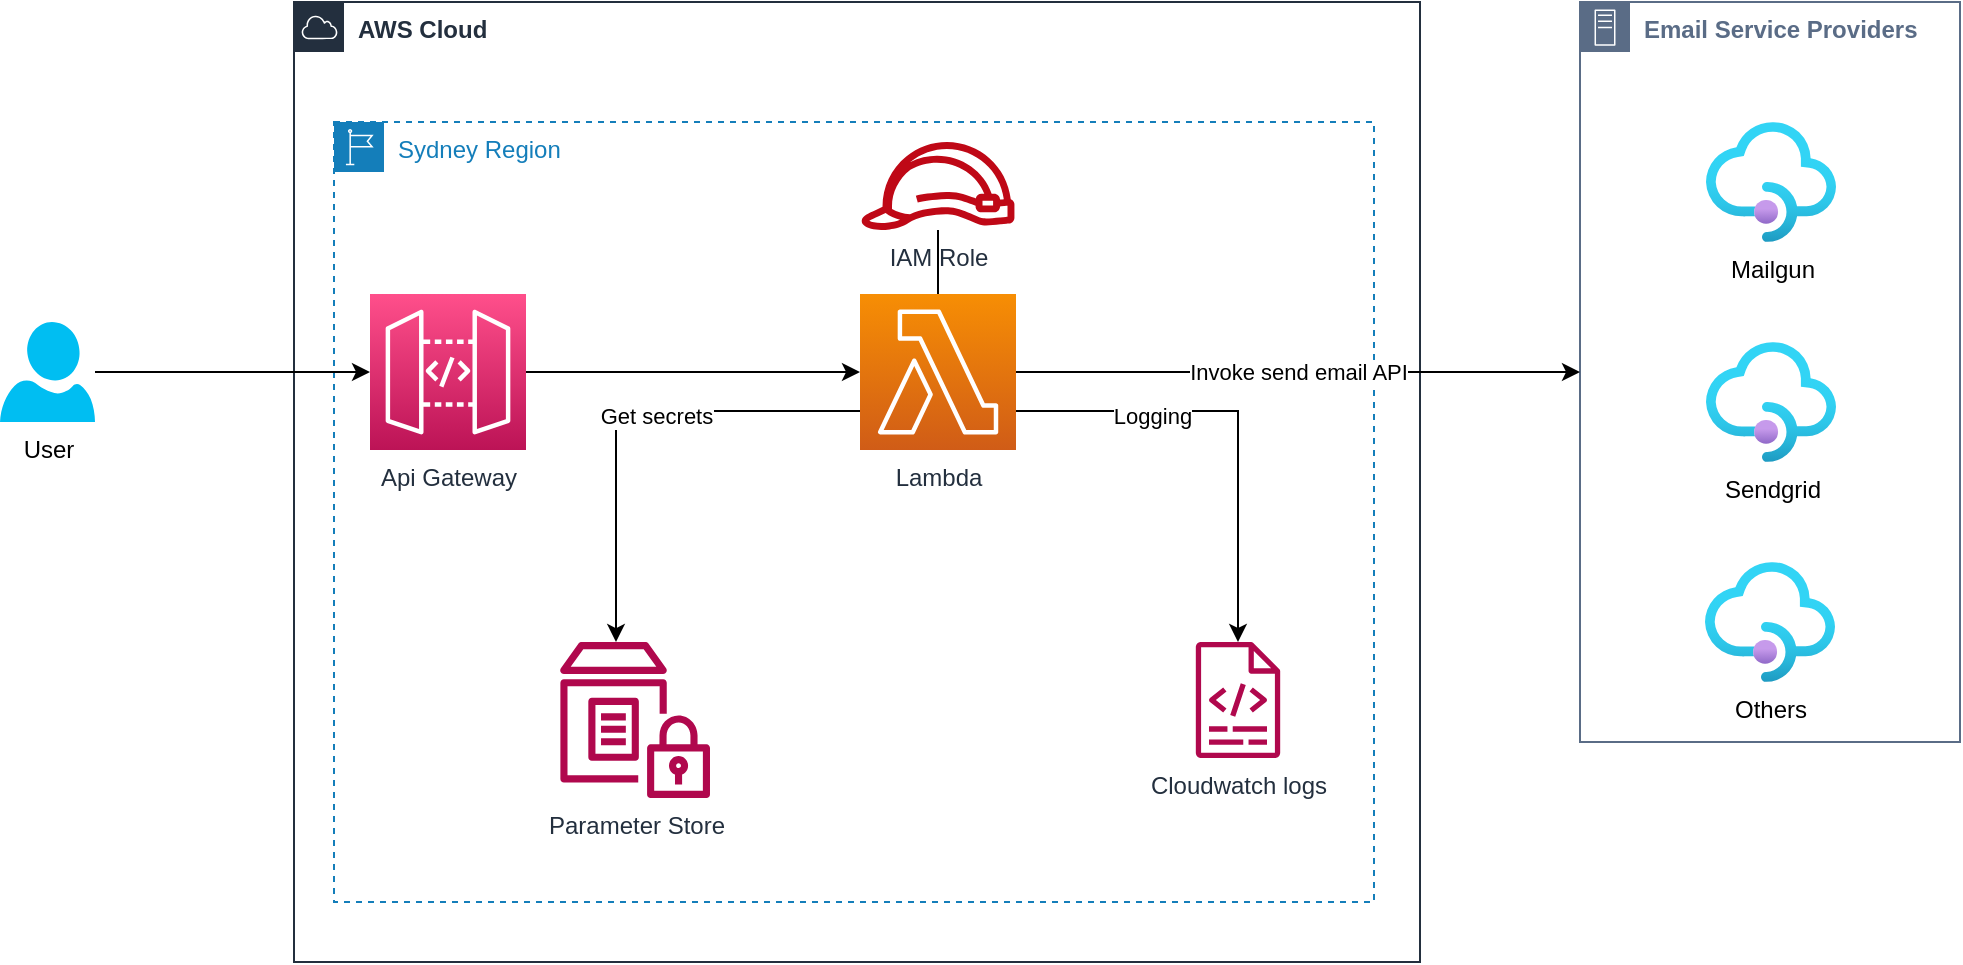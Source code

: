 <mxfile version="17.1.5" type="device"><diagram id="AVMGjWLtBFetPvpHqHuD" name="Page-1"><mxGraphModel dx="782" dy="436" grid="1" gridSize="10" guides="1" tooltips="1" connect="1" arrows="1" fold="1" page="1" pageScale="1" pageWidth="850" pageHeight="1100" math="0" shadow="0"><root><mxCell id="0"/><mxCell id="1" parent="0"/><mxCell id="2EcZjcuJ8gzLtRmz8nSB-1" value="&lt;b&gt;AWS Cloud&lt;/b&gt;" style="points=[[0,0],[0.25,0],[0.5,0],[0.75,0],[1,0],[1,0.25],[1,0.5],[1,0.75],[1,1],[0.75,1],[0.5,1],[0.25,1],[0,1],[0,0.75],[0,0.5],[0,0.25]];outlineConnect=0;gradientColor=none;html=1;whiteSpace=wrap;fontSize=12;fontStyle=0;container=1;pointerEvents=0;collapsible=0;recursiveResize=0;shape=mxgraph.aws4.group;grIcon=mxgraph.aws4.group_aws_cloud;strokeColor=#232F3E;fillColor=none;verticalAlign=top;align=left;spacingLeft=30;fontColor=#232F3E;dashed=0;" parent="1" vertex="1"><mxGeometry x="187" y="60" width="563" height="480" as="geometry"/></mxCell><mxCell id="2EcZjcuJ8gzLtRmz8nSB-7" style="edgeStyle=orthogonalEdgeStyle;rounded=0;orthogonalLoop=1;jettySize=auto;html=1;" parent="2EcZjcuJ8gzLtRmz8nSB-1" source="2EcZjcuJ8gzLtRmz8nSB-4" target="2EcZjcuJ8gzLtRmz8nSB-3" edge="1"><mxGeometry relative="1" as="geometry"/></mxCell><mxCell id="2EcZjcuJ8gzLtRmz8nSB-4" value="Api Gateway" style="sketch=0;points=[[0,0,0],[0.25,0,0],[0.5,0,0],[0.75,0,0],[1,0,0],[0,1,0],[0.25,1,0],[0.5,1,0],[0.75,1,0],[1,1,0],[0,0.25,0],[0,0.5,0],[0,0.75,0],[1,0.25,0],[1,0.5,0],[1,0.75,0]];outlineConnect=0;fontColor=#232F3E;gradientColor=#FF4F8B;gradientDirection=north;fillColor=#BC1356;strokeColor=#ffffff;dashed=0;verticalLabelPosition=bottom;verticalAlign=top;align=center;html=1;fontSize=12;fontStyle=0;aspect=fixed;shape=mxgraph.aws4.resourceIcon;resIcon=mxgraph.aws4.api_gateway;" parent="2EcZjcuJ8gzLtRmz8nSB-1" vertex="1"><mxGeometry x="38" y="146" width="78" height="78" as="geometry"/></mxCell><mxCell id="rsLwRoyDU-TluumOy_F_-1" value="Sydney Region" style="points=[[0,0],[0.25,0],[0.5,0],[0.75,0],[1,0],[1,0.25],[1,0.5],[1,0.75],[1,1],[0.75,1],[0.5,1],[0.25,1],[0,1],[0,0.75],[0,0.5],[0,0.25]];outlineConnect=0;gradientColor=none;html=1;whiteSpace=wrap;fontSize=12;fontStyle=0;container=1;pointerEvents=0;collapsible=0;recursiveResize=0;shape=mxgraph.aws4.group;grIcon=mxgraph.aws4.group_region;strokeColor=#147EBA;fillColor=none;verticalAlign=top;align=left;spacingLeft=30;fontColor=#147EBA;dashed=1;" vertex="1" parent="2EcZjcuJ8gzLtRmz8nSB-1"><mxGeometry x="20" y="60" width="520" height="390" as="geometry"/></mxCell><mxCell id="2EcZjcuJ8gzLtRmz8nSB-5" value="Parameter Store" style="sketch=0;outlineConnect=0;fontColor=#232F3E;gradientColor=none;fillColor=#B0084D;strokeColor=none;dashed=0;verticalLabelPosition=bottom;verticalAlign=top;align=center;html=1;fontSize=12;fontStyle=0;aspect=fixed;pointerEvents=1;shape=mxgraph.aws4.parameter_store;" parent="rsLwRoyDU-TluumOy_F_-1" vertex="1"><mxGeometry x="113" y="260" width="75" height="78" as="geometry"/></mxCell><mxCell id="rsLwRoyDU-TluumOy_F_-3" style="edgeStyle=orthogonalEdgeStyle;rounded=0;orthogonalLoop=1;jettySize=auto;html=1;exitX=1;exitY=0.75;exitDx=0;exitDy=0;exitPerimeter=0;" edge="1" parent="rsLwRoyDU-TluumOy_F_-1" source="2EcZjcuJ8gzLtRmz8nSB-3" target="rsLwRoyDU-TluumOy_F_-2"><mxGeometry relative="1" as="geometry"/></mxCell><mxCell id="rsLwRoyDU-TluumOy_F_-4" value="Logging" style="edgeLabel;html=1;align=center;verticalAlign=middle;resizable=0;points=[];" vertex="1" connectable="0" parent="rsLwRoyDU-TluumOy_F_-3"><mxGeometry x="-0.4" y="-2" relative="1" as="geometry"><mxPoint as="offset"/></mxGeometry></mxCell><mxCell id="2EcZjcuJ8gzLtRmz8nSB-3" value="Lambda" style="sketch=0;points=[[0,0,0],[0.25,0,0],[0.5,0,0],[0.75,0,0],[1,0,0],[0,1,0],[0.25,1,0],[0.5,1,0],[0.75,1,0],[1,1,0],[0,0.25,0],[0,0.5,0],[0,0.75,0],[1,0.25,0],[1,0.5,0],[1,0.75,0]];outlineConnect=0;fontColor=#232F3E;gradientColor=#F78E04;gradientDirection=north;fillColor=#D05C17;strokeColor=#ffffff;dashed=0;verticalLabelPosition=bottom;verticalAlign=top;align=center;html=1;fontSize=12;fontStyle=0;aspect=fixed;shape=mxgraph.aws4.resourceIcon;resIcon=mxgraph.aws4.lambda;" parent="rsLwRoyDU-TluumOy_F_-1" vertex="1"><mxGeometry x="263" y="86" width="78" height="78" as="geometry"/></mxCell><mxCell id="2EcZjcuJ8gzLtRmz8nSB-8" style="edgeStyle=orthogonalEdgeStyle;rounded=0;orthogonalLoop=1;jettySize=auto;html=1;exitX=0;exitY=0.75;exitDx=0;exitDy=0;exitPerimeter=0;" parent="rsLwRoyDU-TluumOy_F_-1" source="2EcZjcuJ8gzLtRmz8nSB-3" target="2EcZjcuJ8gzLtRmz8nSB-5" edge="1"><mxGeometry relative="1" as="geometry"><Array as="points"><mxPoint x="141" y="145"/></Array></mxGeometry></mxCell><mxCell id="2EcZjcuJ8gzLtRmz8nSB-9" value="Get secrets" style="edgeLabel;html=1;align=center;verticalAlign=middle;resizable=0;points=[];" parent="2EcZjcuJ8gzLtRmz8nSB-8" vertex="1" connectable="0"><mxGeometry x="-0.136" y="2" relative="1" as="geometry"><mxPoint as="offset"/></mxGeometry></mxCell><mxCell id="rsLwRoyDU-TluumOy_F_-2" value="Cloudwatch logs" style="sketch=0;outlineConnect=0;fontColor=#232F3E;gradientColor=none;fillColor=#B0084D;strokeColor=none;dashed=0;verticalLabelPosition=bottom;verticalAlign=top;align=center;html=1;fontSize=12;fontStyle=0;aspect=fixed;pointerEvents=1;shape=mxgraph.aws4.logs;" vertex="1" parent="rsLwRoyDU-TluumOy_F_-1"><mxGeometry x="413" y="260" width="78" height="58" as="geometry"/></mxCell><mxCell id="rsLwRoyDU-TluumOy_F_-5" value="IAM Role" style="sketch=0;outlineConnect=0;fontColor=#232F3E;gradientColor=none;fillColor=#BF0816;strokeColor=none;dashed=0;verticalLabelPosition=bottom;verticalAlign=top;align=center;html=1;fontSize=12;fontStyle=0;aspect=fixed;pointerEvents=1;shape=mxgraph.aws4.role;" vertex="1" parent="rsLwRoyDU-TluumOy_F_-1"><mxGeometry x="263" y="10" width="78" height="44" as="geometry"/></mxCell><mxCell id="rsLwRoyDU-TluumOy_F_-8" value="" style="endArrow=none;html=1;rounded=0;entryX=0.5;entryY=0;entryDx=0;entryDy=0;entryPerimeter=0;" edge="1" parent="rsLwRoyDU-TluumOy_F_-1" source="rsLwRoyDU-TluumOy_F_-5" target="2EcZjcuJ8gzLtRmz8nSB-3"><mxGeometry width="50" height="50" relative="1" as="geometry"><mxPoint x="263" y="250" as="sourcePoint"/><mxPoint x="313" y="200" as="targetPoint"/></mxGeometry></mxCell><mxCell id="2EcZjcuJ8gzLtRmz8nSB-10" value="&lt;b&gt;Email Service Providers&lt;/b&gt;" style="points=[[0,0],[0.25,0],[0.5,0],[0.75,0],[1,0],[1,0.25],[1,0.5],[1,0.75],[1,1],[0.75,1],[0.5,1],[0.25,1],[0,1],[0,0.75],[0,0.5],[0,0.25]];outlineConnect=0;gradientColor=none;html=1;whiteSpace=wrap;fontSize=12;fontStyle=0;container=1;pointerEvents=0;collapsible=0;recursiveResize=0;shape=mxgraph.aws4.group;grIcon=mxgraph.aws4.group_on_premise;strokeColor=#5A6C86;fillColor=none;verticalAlign=top;align=left;spacingLeft=30;fontColor=#5A6C86;dashed=0;" parent="1" vertex="1"><mxGeometry x="830" y="60" width="190" height="370" as="geometry"/></mxCell><mxCell id="2EcZjcuJ8gzLtRmz8nSB-11" value="Mailgun" style="aspect=fixed;html=1;points=[];align=center;image;fontSize=12;image=img/lib/azure2/app_services/API_Management_Services.svg;" parent="2EcZjcuJ8gzLtRmz8nSB-10" vertex="1"><mxGeometry x="63" y="60" width="65" height="60" as="geometry"/></mxCell><mxCell id="2EcZjcuJ8gzLtRmz8nSB-12" value="Sendgrid" style="aspect=fixed;html=1;points=[];align=center;image;fontSize=12;image=img/lib/azure2/app_services/API_Management_Services.svg;" parent="2EcZjcuJ8gzLtRmz8nSB-10" vertex="1"><mxGeometry x="63" y="170" width="65" height="60" as="geometry"/></mxCell><mxCell id="2EcZjcuJ8gzLtRmz8nSB-13" value="Others" style="aspect=fixed;html=1;points=[];align=center;image;fontSize=12;image=img/lib/azure2/app_services/API_Management_Services.svg;" parent="2EcZjcuJ8gzLtRmz8nSB-10" vertex="1"><mxGeometry x="62.5" y="280" width="65" height="60" as="geometry"/></mxCell><mxCell id="2EcZjcuJ8gzLtRmz8nSB-14" value="Invoke send email API" style="edgeStyle=orthogonalEdgeStyle;rounded=0;orthogonalLoop=1;jettySize=auto;html=1;" parent="1" source="2EcZjcuJ8gzLtRmz8nSB-3" target="2EcZjcuJ8gzLtRmz8nSB-10" edge="1"><mxGeometry relative="1" as="geometry"/></mxCell><mxCell id="2EcZjcuJ8gzLtRmz8nSB-16" style="edgeStyle=orthogonalEdgeStyle;rounded=0;orthogonalLoop=1;jettySize=auto;html=1;" parent="1" source="2EcZjcuJ8gzLtRmz8nSB-15" target="2EcZjcuJ8gzLtRmz8nSB-4" edge="1"><mxGeometry relative="1" as="geometry"/></mxCell><mxCell id="2EcZjcuJ8gzLtRmz8nSB-15" value="User" style="verticalLabelPosition=bottom;html=1;verticalAlign=top;align=center;strokeColor=none;fillColor=#00BEF2;shape=mxgraph.azure.user;" parent="1" vertex="1"><mxGeometry x="40" y="220" width="47.5" height="50" as="geometry"/></mxCell></root></mxGraphModel></diagram></mxfile>